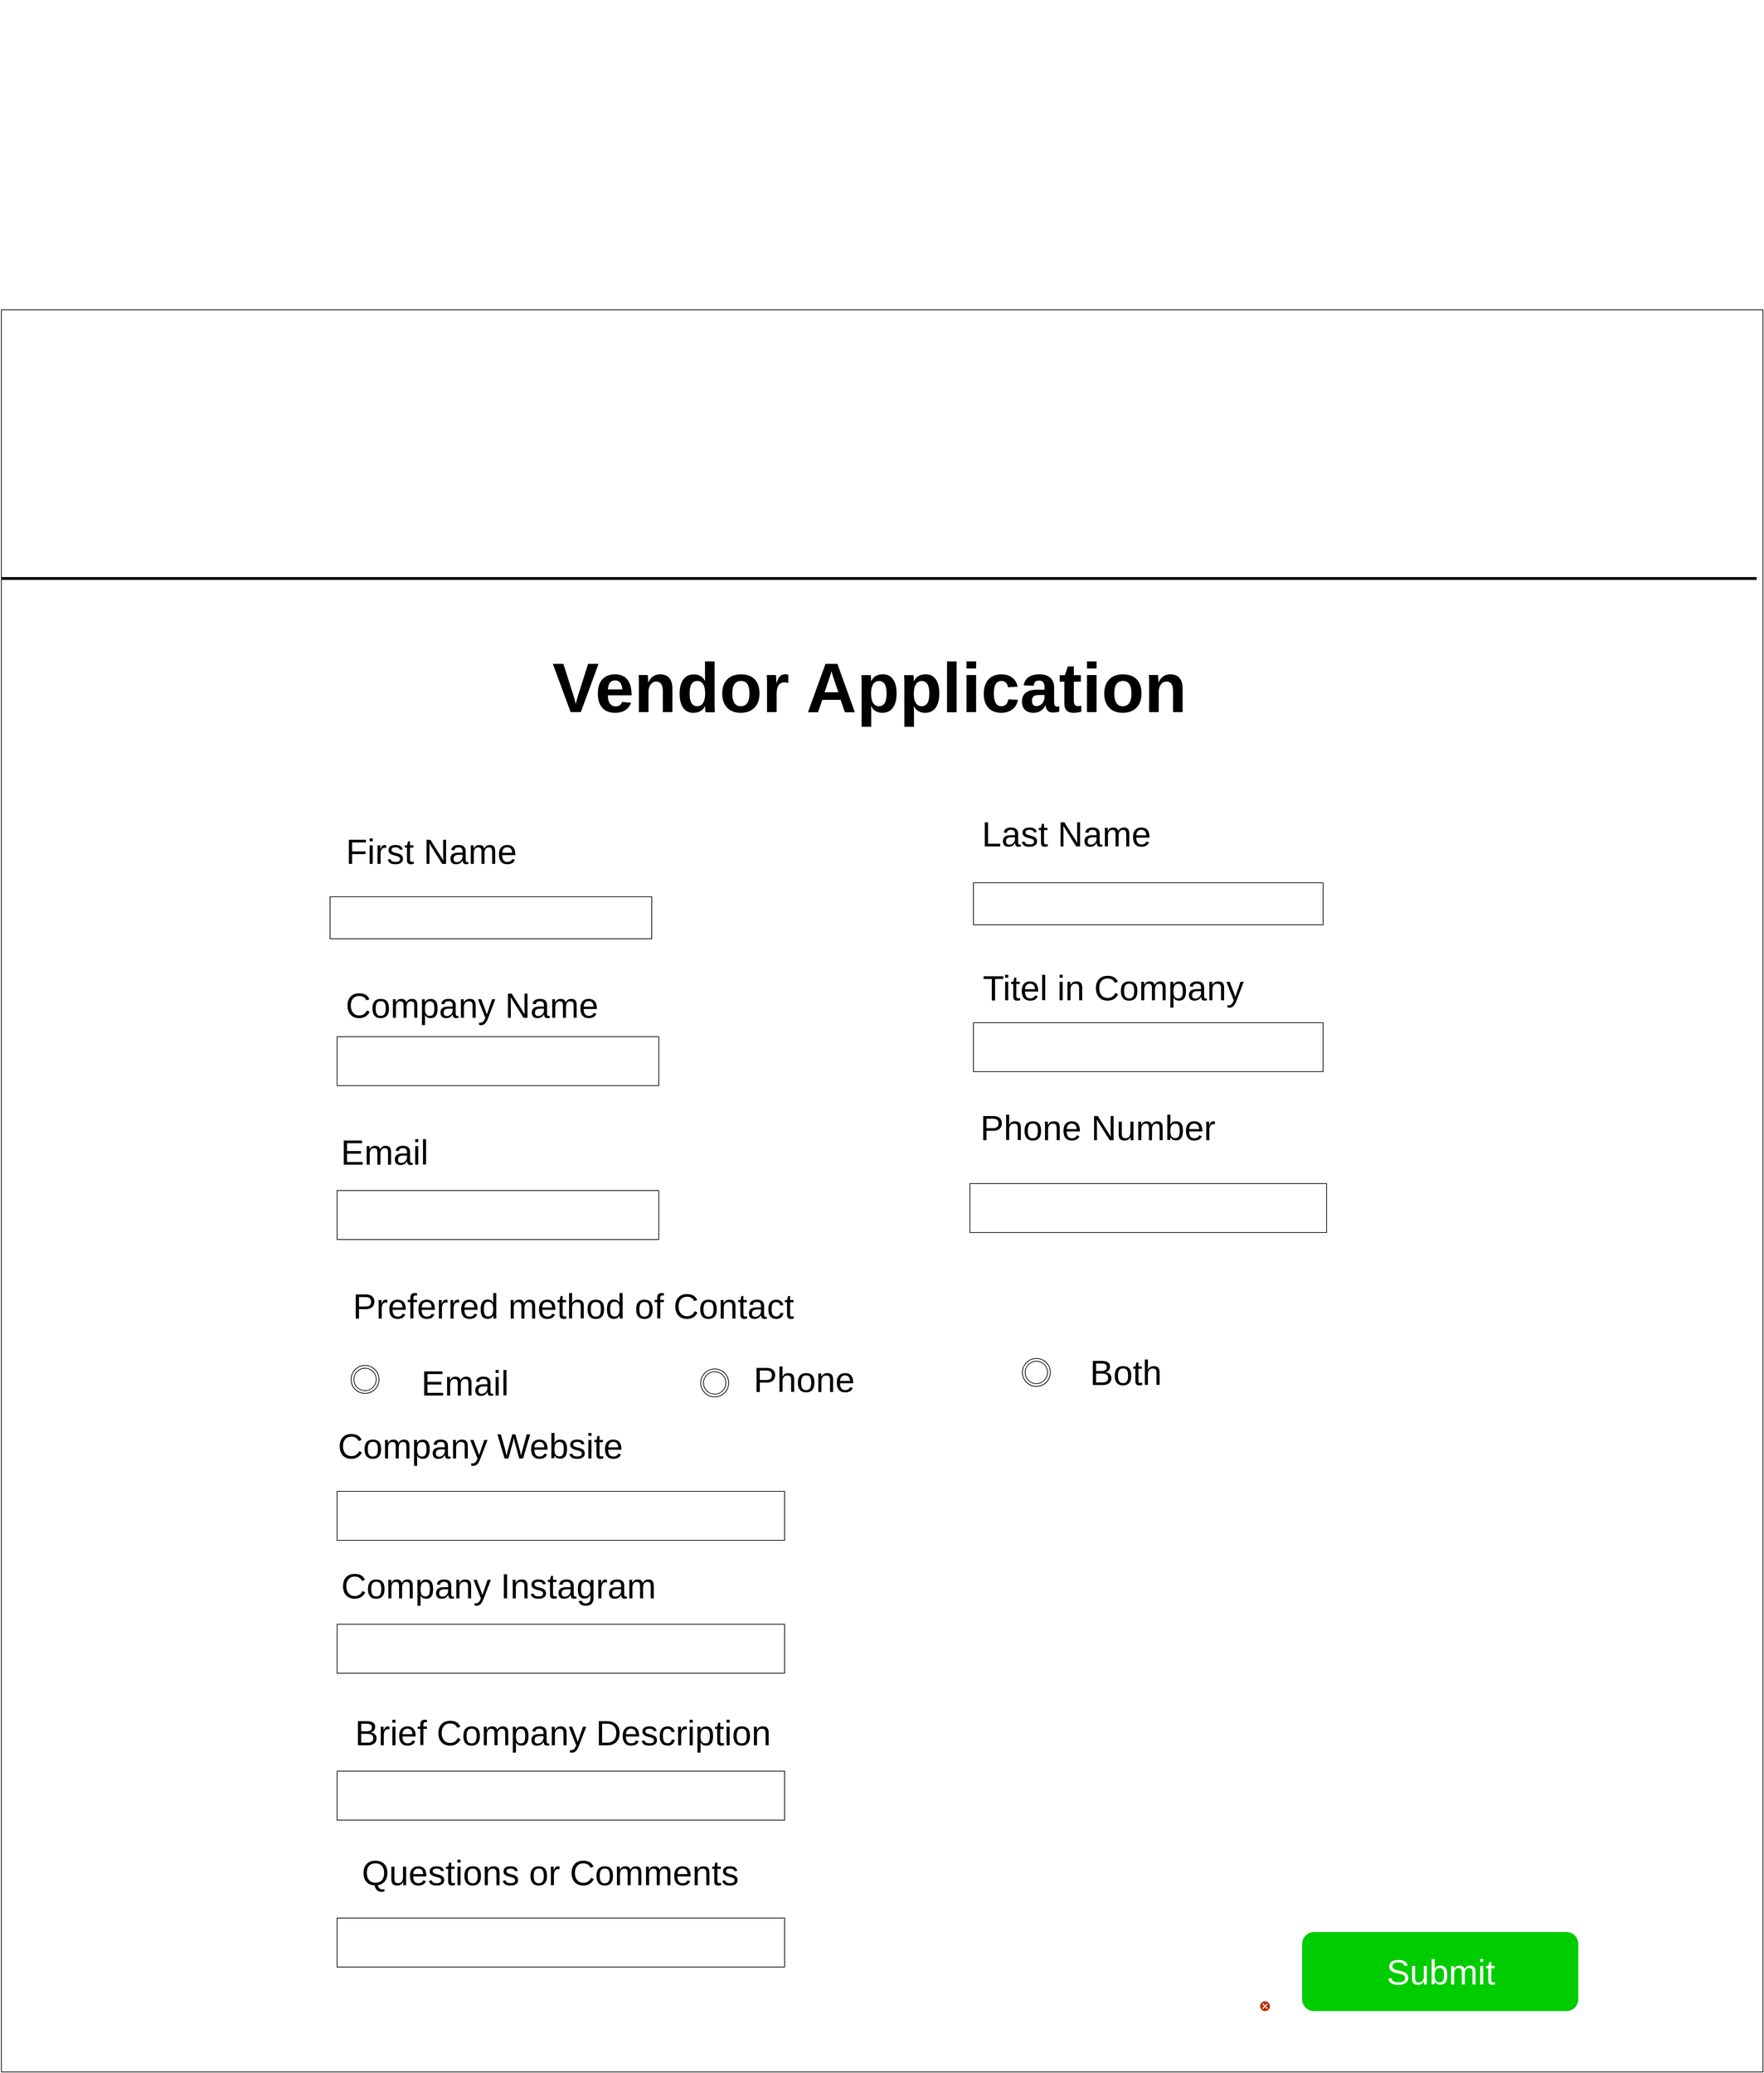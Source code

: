 <mxfile version="14.1.9" type="github">
  <diagram id="4hBuZSuhzFaNHgpOJpdX" name="Page-1">
    <mxGraphModel dx="2565" dy="4965" grid="1" gridSize="10" guides="1" tooltips="1" connect="1" arrows="1" fold="1" page="1" pageScale="1" pageWidth="850" pageHeight="1100" math="0" shadow="0">
      <root>
        <mxCell id="0" />
        <mxCell id="1" parent="0" />
        <mxCell id="QiIV917hXotMNkQQaeQ0-1" value="" style="whiteSpace=wrap;html=1;aspect=fixed;" vertex="1" parent="1">
          <mxGeometry x="30" y="-1699" width="2519" height="2519" as="geometry" />
        </mxCell>
        <mxCell id="QiIV917hXotMNkQQaeQ0-3" value="" style="line;strokeWidth=4;html=1;perimeter=backbonePerimeter;points=[];outlineConnect=0;" vertex="1" parent="1">
          <mxGeometry x="30" y="-2140" width="2510" height="1650" as="geometry" />
        </mxCell>
        <mxCell id="QiIV917hXotMNkQQaeQ0-4" value="" style="shape=image;imageAspect=0;aspect=fixed;verticalLabelPosition=bottom;verticalAlign=top;image=https://allgoodshop.blob.core.windows.net/default/0000011_Logo-v3-44aa00-222x60.png;" vertex="1" parent="1">
          <mxGeometry x="840" y="-1610" width="840" height="227.02" as="geometry" />
        </mxCell>
        <mxCell id="QiIV917hXotMNkQQaeQ0-12" value="&lt;span style=&quot;font-size: 100px&quot;&gt;Vendor Application&amp;nbsp;&lt;/span&gt;" style="text;strokeColor=none;fillColor=none;html=1;fontSize=24;fontStyle=1;verticalAlign=middle;align=center;" vertex="1" parent="1">
          <mxGeometry x="795" y="-1250" width="980" height="180" as="geometry" />
        </mxCell>
        <mxCell id="QiIV917hXotMNkQQaeQ0-18" value="&lt;span style=&quot;font-size: 50px&quot;&gt;First Name&lt;/span&gt;" style="text;html=1;strokeColor=none;fillColor=none;align=center;verticalAlign=middle;whiteSpace=wrap;rounded=0;" vertex="1" parent="1">
          <mxGeometry x="480" y="-1000" width="330" height="150" as="geometry" />
        </mxCell>
        <mxCell id="QiIV917hXotMNkQQaeQ0-19" value="" style="rounded=0;whiteSpace=wrap;html=1;" vertex="1" parent="1">
          <mxGeometry x="500" y="-860" width="460" height="60" as="geometry" />
        </mxCell>
        <mxCell id="QiIV917hXotMNkQQaeQ0-20" value="&lt;span style=&quot;font-size: 50px&quot;&gt;Last Name&amp;nbsp;&lt;br&gt;&lt;br&gt;&lt;/span&gt;" style="text;html=1;strokeColor=none;fillColor=none;align=center;verticalAlign=middle;whiteSpace=wrap;rounded=0;" vertex="1" parent="1">
          <mxGeometry x="1410" y="-940" width="300" height="40" as="geometry" />
        </mxCell>
        <mxCell id="QiIV917hXotMNkQQaeQ0-21" value="" style="rounded=0;whiteSpace=wrap;html=1;" vertex="1" parent="1">
          <mxGeometry x="1420" y="-880" width="500" height="60" as="geometry" />
        </mxCell>
        <mxCell id="QiIV917hXotMNkQQaeQ0-24" value="&lt;span style=&quot;font-size: 50px&quot;&gt;Company Name&amp;nbsp;&lt;/span&gt;" style="text;html=1;strokeColor=none;fillColor=none;align=center;verticalAlign=middle;whiteSpace=wrap;rounded=0;" vertex="1" parent="1">
          <mxGeometry x="500" y="-780" width="420" height="150" as="geometry" />
        </mxCell>
        <mxCell id="QiIV917hXotMNkQQaeQ0-25" value="" style="rounded=0;whiteSpace=wrap;html=1;" vertex="1" parent="1">
          <mxGeometry x="510" y="-660" width="460" height="70" as="geometry" />
        </mxCell>
        <mxCell id="QiIV917hXotMNkQQaeQ0-28" value="&lt;span style=&quot;font-size: 50px&quot;&gt;Titel in Company&lt;/span&gt;" style="text;html=1;strokeColor=none;fillColor=none;align=center;verticalAlign=middle;whiteSpace=wrap;rounded=0;" vertex="1" parent="1">
          <mxGeometry x="1420" y="-770" width="400" height="80" as="geometry" />
        </mxCell>
        <mxCell id="QiIV917hXotMNkQQaeQ0-29" value="" style="rounded=0;whiteSpace=wrap;html=1;" vertex="1" parent="1">
          <mxGeometry x="1420" y="-680" width="500" height="70" as="geometry" />
        </mxCell>
        <mxCell id="QiIV917hXotMNkQQaeQ0-30" value="&lt;span style=&quot;font-size: 50px&quot;&gt;Email&amp;nbsp;&lt;/span&gt;" style="text;html=1;strokeColor=none;fillColor=none;align=center;verticalAlign=middle;whiteSpace=wrap;rounded=0;" vertex="1" parent="1">
          <mxGeometry x="515" y="-550" width="140" height="110" as="geometry" />
        </mxCell>
        <mxCell id="QiIV917hXotMNkQQaeQ0-32" value="" style="rounded=0;whiteSpace=wrap;html=1;" vertex="1" parent="1">
          <mxGeometry x="510" y="-440" width="460" height="70" as="geometry" />
        </mxCell>
        <mxCell id="QiIV917hXotMNkQQaeQ0-33" value="&lt;span style=&quot;font-size: 50px&quot;&gt;Phone Number&amp;nbsp;&lt;/span&gt;" style="text;html=1;strokeColor=none;fillColor=none;align=center;verticalAlign=middle;whiteSpace=wrap;rounded=0;" vertex="1" parent="1">
          <mxGeometry x="1410" y="-580" width="390" height="100" as="geometry" />
        </mxCell>
        <mxCell id="QiIV917hXotMNkQQaeQ0-34" value="" style="rounded=0;whiteSpace=wrap;html=1;" vertex="1" parent="1">
          <mxGeometry x="1415" y="-450" width="510" height="70" as="geometry" />
        </mxCell>
        <mxCell id="QiIV917hXotMNkQQaeQ0-35" style="edgeStyle=orthogonalEdgeStyle;rounded=0;orthogonalLoop=1;jettySize=auto;html=1;exitX=0.5;exitY=1;exitDx=0;exitDy=0;" edge="1" parent="1" source="QiIV917hXotMNkQQaeQ0-29" target="QiIV917hXotMNkQQaeQ0-29">
          <mxGeometry relative="1" as="geometry" />
        </mxCell>
        <mxCell id="QiIV917hXotMNkQQaeQ0-37" value="&lt;span style=&quot;font-size: 50px&quot;&gt;Preferred method of Contact&amp;nbsp;&lt;/span&gt;" style="text;html=1;strokeColor=none;fillColor=none;align=center;verticalAlign=middle;whiteSpace=wrap;rounded=0;" vertex="1" parent="1">
          <mxGeometry x="510" y="-330" width="690" height="110" as="geometry" />
        </mxCell>
        <mxCell id="QiIV917hXotMNkQQaeQ0-38" value="&lt;span style=&quot;font-size: 50px&quot;&gt;Email&amp;nbsp;&lt;/span&gt;" style="text;html=1;strokeColor=none;fillColor=none;align=center;verticalAlign=middle;whiteSpace=wrap;rounded=0;" vertex="1" parent="1">
          <mxGeometry x="630" y="-220" width="140" height="110" as="geometry" />
        </mxCell>
        <mxCell id="QiIV917hXotMNkQQaeQ0-39" value="&lt;span style=&quot;font-size: 50px&quot;&gt;Phone&amp;nbsp;&lt;/span&gt;" style="text;html=1;strokeColor=none;fillColor=none;align=center;verticalAlign=middle;whiteSpace=wrap;rounded=0;" vertex="1" parent="1">
          <mxGeometry x="1080" y="-210" width="210" height="80" as="geometry" />
        </mxCell>
        <mxCell id="QiIV917hXotMNkQQaeQ0-41" value="&lt;span style=&quot;font-size: 50px&quot;&gt;Both&amp;nbsp;&lt;/span&gt;" style="text;html=1;strokeColor=none;fillColor=none;align=center;verticalAlign=middle;whiteSpace=wrap;rounded=0;" vertex="1" parent="1">
          <mxGeometry x="1580" y="-230" width="130" height="100" as="geometry" />
        </mxCell>
        <mxCell id="QiIV917hXotMNkQQaeQ0-42" value="" style="ellipse;shape=doubleEllipse;whiteSpace=wrap;html=1;aspect=fixed;" vertex="1" parent="1">
          <mxGeometry x="530" y="-190" width="40" height="40" as="geometry" />
        </mxCell>
        <mxCell id="QiIV917hXotMNkQQaeQ0-44" value="" style="ellipse;shape=doubleEllipse;whiteSpace=wrap;html=1;aspect=fixed;" vertex="1" parent="1">
          <mxGeometry x="1030" y="-185" width="40" height="40" as="geometry" />
        </mxCell>
        <mxCell id="QiIV917hXotMNkQQaeQ0-45" value="" style="ellipse;shape=doubleEllipse;whiteSpace=wrap;html=1;aspect=fixed;" vertex="1" parent="1">
          <mxGeometry x="1490" y="-200" width="40" height="40" as="geometry" />
        </mxCell>
        <mxCell id="QiIV917hXotMNkQQaeQ0-52" value="&lt;span style=&quot;font-size: 50px&quot;&gt;Company Website&lt;/span&gt;" style="text;html=1;strokeColor=none;fillColor=none;align=center;verticalAlign=middle;whiteSpace=wrap;rounded=0;" vertex="1" parent="1">
          <mxGeometry x="500" y="-120" width="430" height="90" as="geometry" />
        </mxCell>
        <mxCell id="QiIV917hXotMNkQQaeQ0-55" value="" style="rounded=0;whiteSpace=wrap;html=1;" vertex="1" parent="1">
          <mxGeometry x="510" y="-10" width="640" height="70" as="geometry" />
        </mxCell>
        <mxCell id="QiIV917hXotMNkQQaeQ0-56" value="&lt;span style=&quot;font-size: 50px&quot;&gt;Company Instagram&amp;nbsp;&amp;nbsp;&lt;/span&gt;" style="text;html=1;strokeColor=none;fillColor=none;align=center;verticalAlign=middle;whiteSpace=wrap;rounded=0;" vertex="1" parent="1">
          <mxGeometry x="510" y="70" width="490" height="110" as="geometry" />
        </mxCell>
        <mxCell id="QiIV917hXotMNkQQaeQ0-57" value="" style="rounded=0;whiteSpace=wrap;html=1;" vertex="1" parent="1">
          <mxGeometry x="510" y="180" width="640" height="70" as="geometry" />
        </mxCell>
        <mxCell id="QiIV917hXotMNkQQaeQ0-58" value="&lt;span style=&quot;font-size: 50px&quot;&gt;Brief Company Description&amp;nbsp;&lt;/span&gt;" style="text;html=1;strokeColor=none;fillColor=none;align=center;verticalAlign=middle;whiteSpace=wrap;rounded=0;" vertex="1" parent="1">
          <mxGeometry x="510" y="280" width="660" height="110" as="geometry" />
        </mxCell>
        <mxCell id="QiIV917hXotMNkQQaeQ0-59" value="" style="rounded=0;whiteSpace=wrap;html=1;" vertex="1" parent="1">
          <mxGeometry x="510" y="390" width="640" height="70" as="geometry" />
        </mxCell>
        <mxCell id="QiIV917hXotMNkQQaeQ0-63" style="edgeStyle=orthogonalEdgeStyle;rounded=0;orthogonalLoop=1;jettySize=auto;html=1;exitX=0.5;exitY=1;exitDx=0;exitDy=0;" edge="1" parent="1" source="QiIV917hXotMNkQQaeQ0-52" target="QiIV917hXotMNkQQaeQ0-52">
          <mxGeometry relative="1" as="geometry" />
        </mxCell>
        <mxCell id="QiIV917hXotMNkQQaeQ0-64" value="&lt;span style=&quot;font-size: 50px&quot;&gt;Questions or Comments&lt;/span&gt;" style="text;html=1;strokeColor=none;fillColor=none;align=center;verticalAlign=middle;whiteSpace=wrap;rounded=0;" vertex="1" parent="1">
          <mxGeometry x="515" y="480" width="600" height="110" as="geometry" />
        </mxCell>
        <mxCell id="QiIV917hXotMNkQQaeQ0-65" value="" style="rounded=0;whiteSpace=wrap;html=1;" vertex="1" parent="1">
          <mxGeometry x="510" y="600" width="640" height="70" as="geometry" />
        </mxCell>
        <mxCell id="QiIV917hXotMNkQQaeQ0-69" value="&lt;font style=&quot;font-size: 50px&quot;&gt;Submit&lt;/font&gt;" style="rounded=1;align=center;strokeColor=none;html=1;fontColor=#ffffff;fontSize=12;strokeWidth=50;fillColor=#00CC00;" vertex="1" parent="1">
          <mxGeometry x="1890" y="620" width="395" height="113" as="geometry" />
        </mxCell>
        <mxCell id="QiIV917hXotMNkQQaeQ0-70" value="" style="html=1;shadow=0;dashed=0;shape=mxgraph.atlassian.close;fillColor=#BA3200;strokeColor=none;html=1;strokeWidth=50;" vertex="1" parent="1">
          <mxGeometry x="1830" y="719" width="14" height="14" as="geometry" />
        </mxCell>
      </root>
    </mxGraphModel>
  </diagram>
</mxfile>
